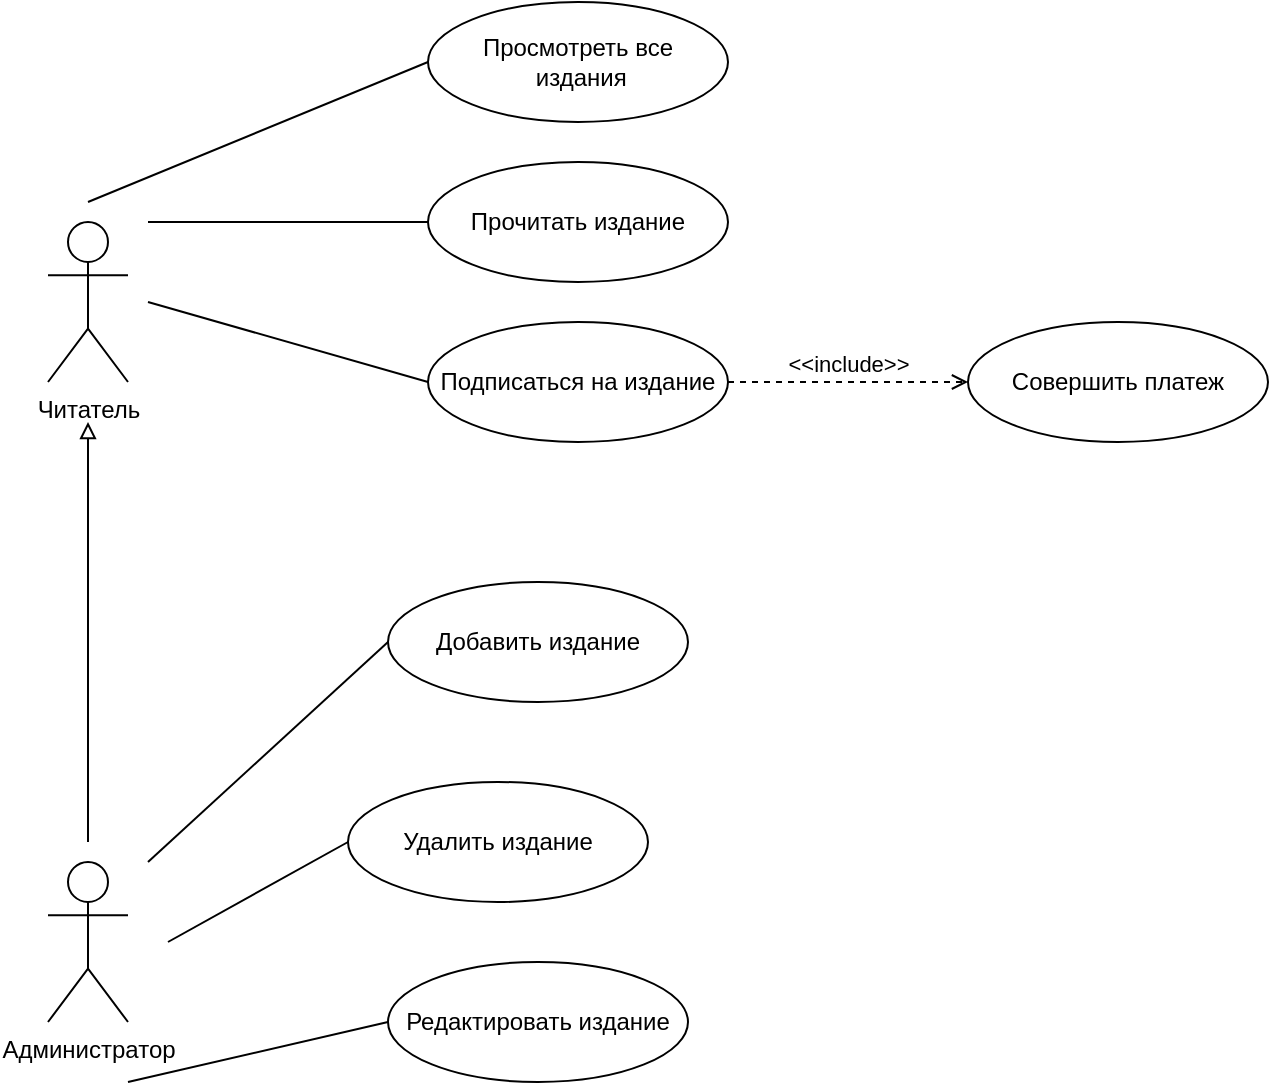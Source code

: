 <mxfile version="25.0.3">
  <diagram id="R2lEEEUBdFMjLlhIrx00" name="Page-1">
    <mxGraphModel dx="952" dy="457" grid="1" gridSize="10" guides="1" tooltips="1" connect="1" arrows="1" fold="1" page="1" pageScale="1" pageWidth="850" pageHeight="1100" math="0" shadow="0" extFonts="Permanent Marker^https://fonts.googleapis.com/css?family=Permanent+Marker">
      <root>
        <mxCell id="0" />
        <mxCell id="1" parent="0" />
        <mxCell id="pxjPx_eM9b-6FNG6BrDR-1" value="Читатель" style="shape=umlActor;verticalLabelPosition=bottom;verticalAlign=top;html=1;outlineConnect=0;" parent="1" vertex="1">
          <mxGeometry x="140" y="120" width="40" height="80" as="geometry" />
        </mxCell>
        <mxCell id="pxjPx_eM9b-6FNG6BrDR-3" value="Прочитать издание" style="ellipse;whiteSpace=wrap;html=1;" parent="1" vertex="1">
          <mxGeometry x="330" y="90" width="150" height="60" as="geometry" />
        </mxCell>
        <mxCell id="pxjPx_eM9b-6FNG6BrDR-4" value="Подписаться на издание" style="ellipse;whiteSpace=wrap;html=1;" parent="1" vertex="1">
          <mxGeometry x="330" y="170" width="150" height="60" as="geometry" />
        </mxCell>
        <mxCell id="pxjPx_eM9b-6FNG6BrDR-6" value="Просмотреть все&lt;br&gt;&amp;nbsp;издания" style="ellipse;whiteSpace=wrap;html=1;" parent="1" vertex="1">
          <mxGeometry x="330" y="10" width="150" height="60" as="geometry" />
        </mxCell>
        <mxCell id="pxjPx_eM9b-6FNG6BrDR-7" value="" style="endArrow=none;html=1;rounded=0;entryX=0;entryY=0.5;entryDx=0;entryDy=0;" parent="1" target="pxjPx_eM9b-6FNG6BrDR-6" edge="1">
          <mxGeometry width="50" height="50" relative="1" as="geometry">
            <mxPoint x="160" y="110" as="sourcePoint" />
            <mxPoint x="330" y="160" as="targetPoint" />
            <Array as="points" />
          </mxGeometry>
        </mxCell>
        <mxCell id="pxjPx_eM9b-6FNG6BrDR-9" value="" style="endArrow=none;html=1;rounded=0;entryX=0;entryY=0.5;entryDx=0;entryDy=0;" parent="1" target="pxjPx_eM9b-6FNG6BrDR-3" edge="1">
          <mxGeometry width="50" height="50" relative="1" as="geometry">
            <mxPoint x="190" y="120" as="sourcePoint" />
            <mxPoint x="330" y="160" as="targetPoint" />
            <Array as="points" />
          </mxGeometry>
        </mxCell>
        <mxCell id="pxjPx_eM9b-6FNG6BrDR-11" value="" style="endArrow=none;html=1;rounded=0;entryX=0;entryY=0.5;entryDx=0;entryDy=0;" parent="1" target="pxjPx_eM9b-6FNG6BrDR-4" edge="1">
          <mxGeometry width="50" height="50" relative="1" as="geometry">
            <mxPoint x="190" y="160" as="sourcePoint" />
            <mxPoint x="330" y="160" as="targetPoint" />
            <Array as="points" />
          </mxGeometry>
        </mxCell>
        <mxCell id="pxjPx_eM9b-6FNG6BrDR-13" value="Администратор&lt;br&gt;" style="shape=umlActor;verticalLabelPosition=bottom;verticalAlign=top;html=1;outlineConnect=0;" parent="1" vertex="1">
          <mxGeometry x="140" y="440" width="40" height="80" as="geometry" />
        </mxCell>
        <mxCell id="pxjPx_eM9b-6FNG6BrDR-15" value="" style="html=1;verticalAlign=bottom;endArrow=block;curved=0;rounded=0;endFill=0;" parent="1" edge="1">
          <mxGeometry width="80" relative="1" as="geometry">
            <mxPoint x="160" y="430" as="sourcePoint" />
            <mxPoint x="160" y="220" as="targetPoint" />
          </mxGeometry>
        </mxCell>
        <mxCell id="pxjPx_eM9b-6FNG6BrDR-17" value="Добавить издание" style="ellipse;whiteSpace=wrap;html=1;" parent="1" vertex="1">
          <mxGeometry x="310" y="300" width="150" height="60" as="geometry" />
        </mxCell>
        <mxCell id="pxjPx_eM9b-6FNG6BrDR-18" value="Удалить издание" style="ellipse;whiteSpace=wrap;html=1;" parent="1" vertex="1">
          <mxGeometry x="290" y="400" width="150" height="60" as="geometry" />
        </mxCell>
        <mxCell id="pxjPx_eM9b-6FNG6BrDR-19" value="Редактировать издание" style="ellipse;whiteSpace=wrap;html=1;" parent="1" vertex="1">
          <mxGeometry x="310" y="490" width="150" height="60" as="geometry" />
        </mxCell>
        <mxCell id="pxjPx_eM9b-6FNG6BrDR-21" value="" style="endArrow=none;html=1;rounded=0;entryX=0;entryY=0.5;entryDx=0;entryDy=0;" parent="1" target="pxjPx_eM9b-6FNG6BrDR-17" edge="1">
          <mxGeometry width="50" height="50" relative="1" as="geometry">
            <mxPoint x="190" y="440" as="sourcePoint" />
            <mxPoint x="270" y="490" as="targetPoint" />
          </mxGeometry>
        </mxCell>
        <mxCell id="pxjPx_eM9b-6FNG6BrDR-22" value="" style="endArrow=none;html=1;rounded=0;entryX=0;entryY=0.5;entryDx=0;entryDy=0;" parent="1" target="pxjPx_eM9b-6FNG6BrDR-18" edge="1">
          <mxGeometry width="50" height="50" relative="1" as="geometry">
            <mxPoint x="200" y="480" as="sourcePoint" />
            <mxPoint x="280" y="440" as="targetPoint" />
            <Array as="points" />
          </mxGeometry>
        </mxCell>
        <mxCell id="pxjPx_eM9b-6FNG6BrDR-23" value="" style="endArrow=none;html=1;rounded=0;entryX=0;entryY=0.5;entryDx=0;entryDy=0;" parent="1" target="pxjPx_eM9b-6FNG6BrDR-19" edge="1">
          <mxGeometry width="50" height="50" relative="1" as="geometry">
            <mxPoint x="180" y="550" as="sourcePoint" />
            <mxPoint x="250" y="590" as="targetPoint" />
            <Array as="points" />
          </mxGeometry>
        </mxCell>
        <mxCell id="jKv_JGbnruH4KiuIilc_-1" value="Совершить платеж" style="ellipse;whiteSpace=wrap;html=1;" parent="1" vertex="1">
          <mxGeometry x="600" y="170" width="150" height="60" as="geometry" />
        </mxCell>
        <mxCell id="jKv_JGbnruH4KiuIilc_-2" value="&amp;lt;&amp;lt;include&amp;gt;&amp;gt;" style="html=1;verticalAlign=bottom;labelBackgroundColor=none;endArrow=open;endFill=0;dashed=1;rounded=0;entryX=0;entryY=0.5;entryDx=0;entryDy=0;exitX=1;exitY=0.5;exitDx=0;exitDy=0;" parent="1" source="pxjPx_eM9b-6FNG6BrDR-4" target="jKv_JGbnruH4KiuIilc_-1" edge="1">
          <mxGeometry width="160" relative="1" as="geometry">
            <mxPoint x="410" y="240" as="sourcePoint" />
            <mxPoint x="570" y="240" as="targetPoint" />
          </mxGeometry>
        </mxCell>
      </root>
    </mxGraphModel>
  </diagram>
</mxfile>
